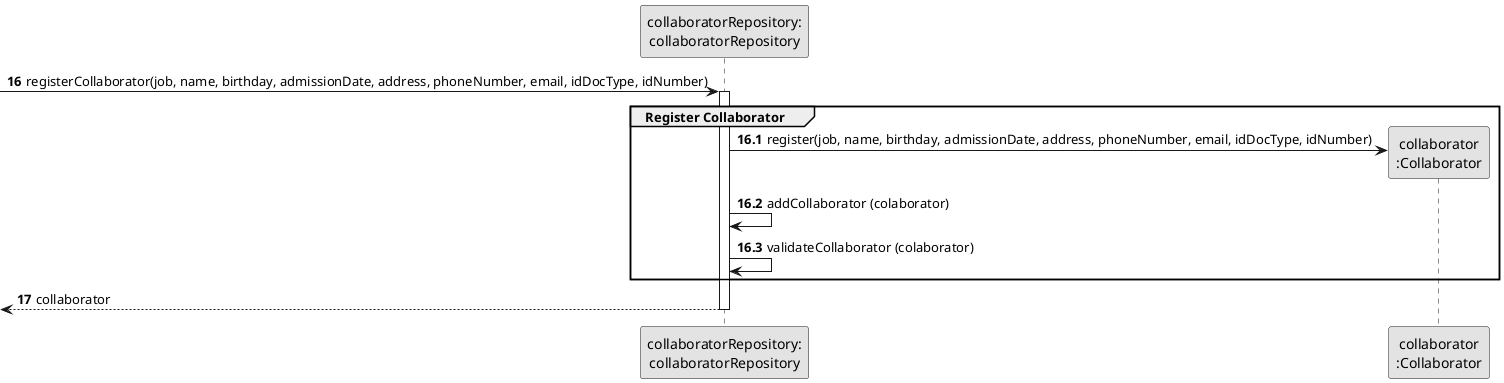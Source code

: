 @startuml
skinparam monochrome true
skinparam packageStyle rectangle
skinparam shadowing false

participant "collaboratorRepository:\ncollaboratorRepository" as collaboratorRepository
participant "collaborator\n:Collaborator" as COLLABORATOR

autonumber 16
-> collaboratorRepository : registerCollaborator(job, name, birthday, admissionDate, address, phoneNumber, email, idDocType, idNumber)

autonumber 16.1

activate collaboratorRepository
    group Register Collaborator

                collaboratorRepository -> COLLABORATOR** : register(job, name, birthday, admissionDate, address, phoneNumber, email, idDocType, idNumber)

                collaboratorRepository -> collaboratorRepository: addCollaborator (colaborator)

                collaboratorRepository -> collaboratorRepository: validateCollaborator (colaborator)
    end group

    autonumber 17
    <-- collaboratorRepository : collaborator
deactivate collaboratorRepository


@enduml